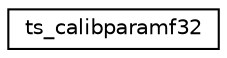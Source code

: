 digraph "Graphical Class Hierarchy"
{
  edge [fontname="Helvetica",fontsize="10",labelfontname="Helvetica",labelfontsize="10"];
  node [fontname="Helvetica",fontsize="10",shape=record];
  rankdir="LR";
  Node1 [label="ts_calibparamf32",height=0.2,width=0.4,color="black", fillcolor="white", style="filled",URL="$structts__calibparamf32.html",tooltip="Calibration parameters and radius in float. "];
}
